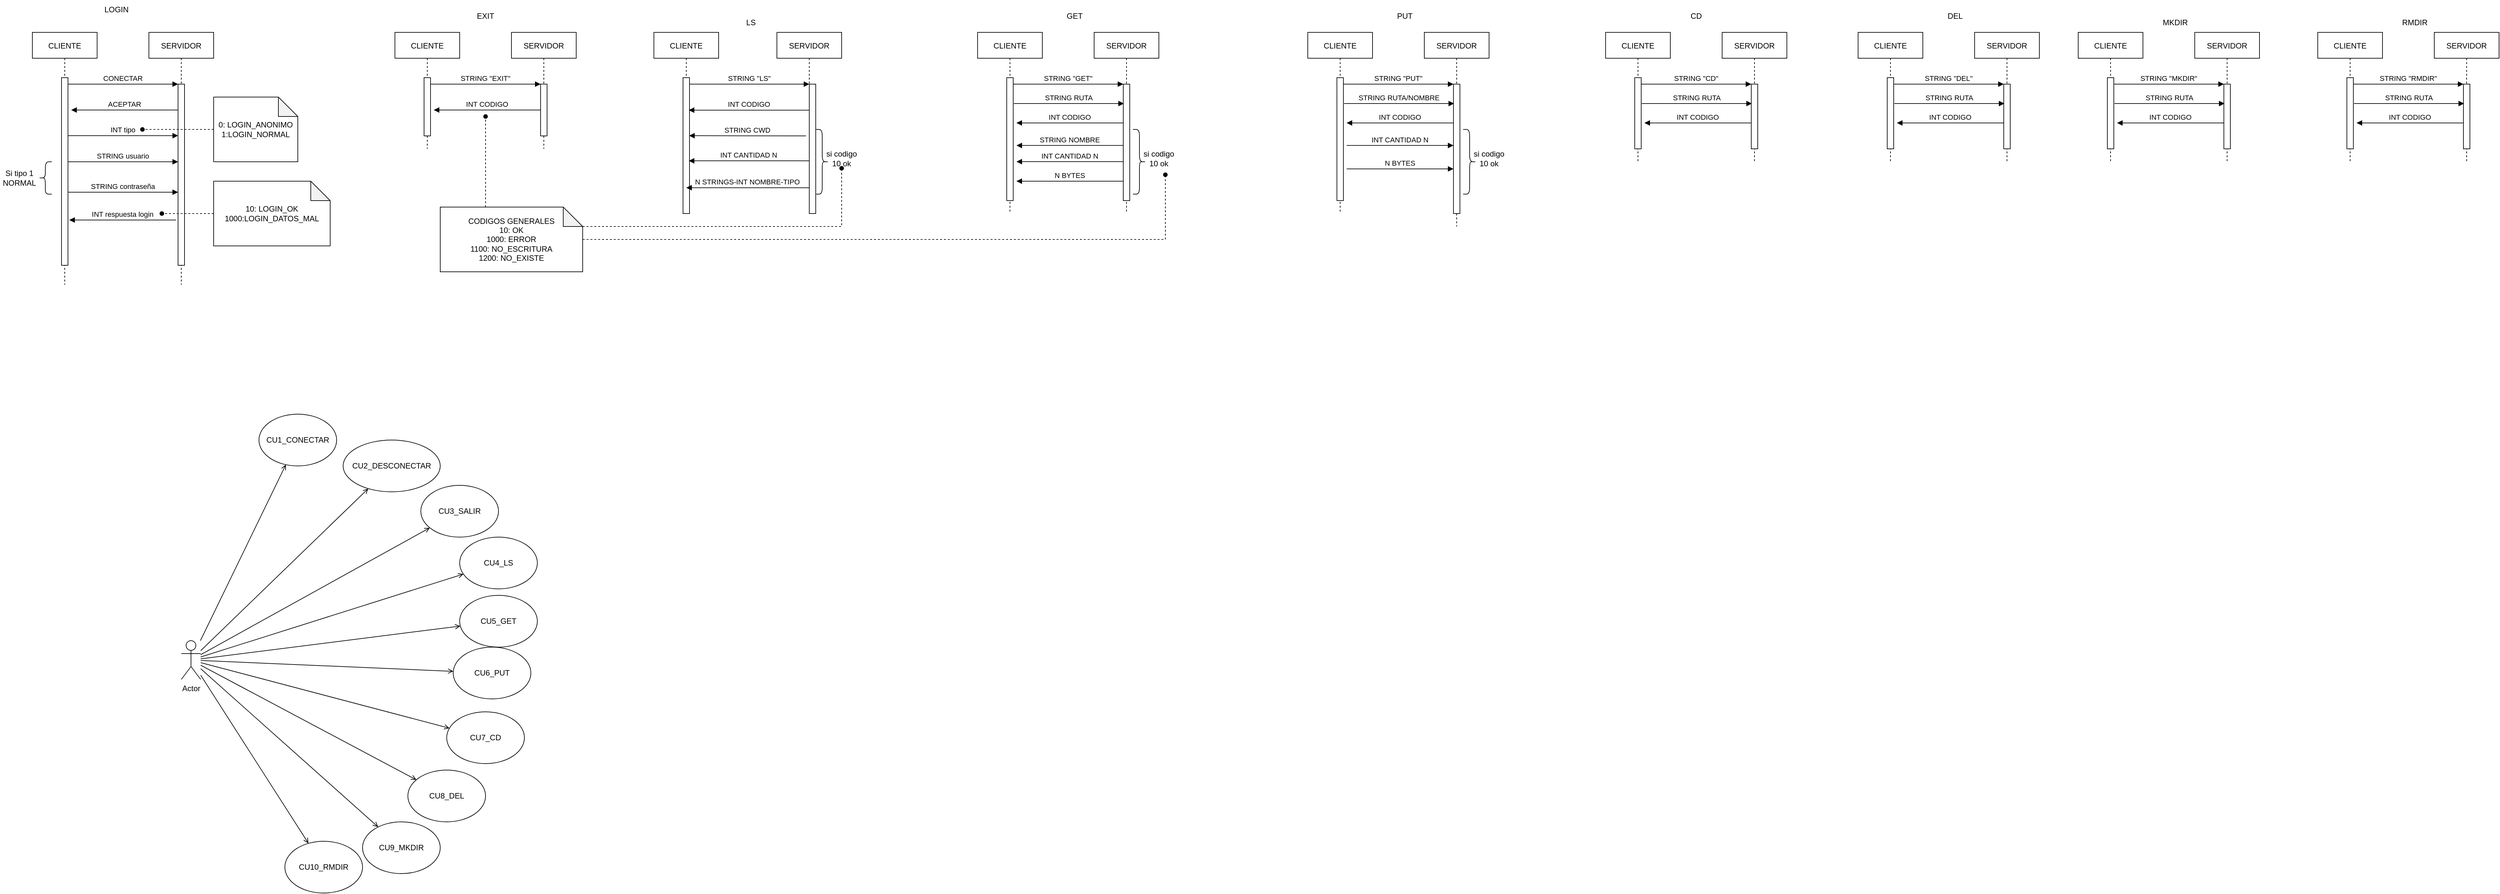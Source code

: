 <mxfile version="20.6.2" type="device"><diagram id="siGR09fUICwrw4aRAdyt" name="Página-1"><mxGraphModel dx="948" dy="561" grid="1" gridSize="10" guides="1" tooltips="1" connect="1" arrows="1" fold="1" page="1" pageScale="1" pageWidth="10000" pageHeight="10000" math="0" shadow="0"><root><mxCell id="0"/><mxCell id="1" parent="0"/><mxCell id="G65K9xq3bO0bzET8S1sZ-1" value="LS" style="text;html=1;strokeColor=none;fillColor=none;align=center;verticalAlign=middle;whiteSpace=wrap;rounded=0;" vertex="1" parent="1"><mxGeometry x="1140" y="50" width="60" height="30" as="geometry"/></mxCell><mxCell id="G65K9xq3bO0bzET8S1sZ-2" value="GET" style="text;html=1;strokeColor=none;fillColor=none;align=center;verticalAlign=middle;whiteSpace=wrap;rounded=0;" vertex="1" parent="1"><mxGeometry x="1640" y="40" width="60" height="30" as="geometry"/></mxCell><mxCell id="G65K9xq3bO0bzET8S1sZ-3" value="PUT" style="text;html=1;strokeColor=none;fillColor=none;align=center;verticalAlign=middle;whiteSpace=wrap;rounded=0;" vertex="1" parent="1"><mxGeometry x="2150" y="40" width="60" height="30" as="geometry"/></mxCell><mxCell id="G65K9xq3bO0bzET8S1sZ-4" value="CD" style="text;html=1;strokeColor=none;fillColor=none;align=center;verticalAlign=middle;whiteSpace=wrap;rounded=0;" vertex="1" parent="1"><mxGeometry x="2600" y="40" width="60" height="30" as="geometry"/></mxCell><mxCell id="G65K9xq3bO0bzET8S1sZ-5" value="DEL" style="text;html=1;strokeColor=none;fillColor=none;align=center;verticalAlign=middle;whiteSpace=wrap;rounded=0;" vertex="1" parent="1"><mxGeometry x="3000" y="40" width="60" height="30" as="geometry"/></mxCell><mxCell id="G65K9xq3bO0bzET8S1sZ-6" value="RMDIR" style="text;html=1;strokeColor=none;fillColor=none;align=center;verticalAlign=middle;whiteSpace=wrap;rounded=0;" vertex="1" parent="1"><mxGeometry x="3710" y="50" width="60" height="30" as="geometry"/></mxCell><mxCell id="G65K9xq3bO0bzET8S1sZ-8" value="LOGIN" style="text;html=1;strokeColor=none;fillColor=none;align=center;verticalAlign=middle;whiteSpace=wrap;rounded=0;" vertex="1" parent="1"><mxGeometry x="160" y="30" width="60" height="30" as="geometry"/></mxCell><mxCell id="G65K9xq3bO0bzET8S1sZ-9" value="CLIENTE" style="shape=umlLifeline;perimeter=lifelinePerimeter;container=1;collapsible=0;recursiveResize=0;rounded=0;shadow=0;strokeWidth=1;" vertex="1" parent="1"><mxGeometry x="60" y="80" width="100" height="390" as="geometry"/></mxCell><mxCell id="G65K9xq3bO0bzET8S1sZ-10" value="" style="points=[];perimeter=orthogonalPerimeter;rounded=0;shadow=0;strokeWidth=1;" vertex="1" parent="G65K9xq3bO0bzET8S1sZ-9"><mxGeometry x="45" y="70" width="10" height="290" as="geometry"/></mxCell><mxCell id="G65K9xq3bO0bzET8S1sZ-22" value="" style="shape=curlyBracket;whiteSpace=wrap;html=1;rounded=1;labelPosition=left;verticalLabelPosition=middle;align=right;verticalAlign=middle;size=0.5;" vertex="1" parent="G65K9xq3bO0bzET8S1sZ-9"><mxGeometry x="10" y="200" width="20" height="50" as="geometry"/></mxCell><mxCell id="G65K9xq3bO0bzET8S1sZ-13" value="SERVIDOR" style="shape=umlLifeline;perimeter=lifelinePerimeter;container=1;collapsible=0;recursiveResize=0;rounded=0;shadow=0;strokeWidth=1;" vertex="1" parent="1"><mxGeometry x="240" y="80" width="100" height="390" as="geometry"/></mxCell><mxCell id="G65K9xq3bO0bzET8S1sZ-14" value="" style="points=[];perimeter=orthogonalPerimeter;rounded=0;shadow=0;strokeWidth=1;" vertex="1" parent="G65K9xq3bO0bzET8S1sZ-13"><mxGeometry x="45" y="80" width="10" height="280" as="geometry"/></mxCell><mxCell id="G65K9xq3bO0bzET8S1sZ-19" value="INT tipo" style="verticalAlign=bottom;endArrow=block;entryX=0;entryY=0;shadow=0;strokeWidth=1;" edge="1" parent="G65K9xq3bO0bzET8S1sZ-13"><mxGeometry relative="1" as="geometry"><mxPoint x="-125" y="159.68" as="sourcePoint"/><mxPoint x="45" y="159.68" as="targetPoint"/></mxGeometry></mxCell><mxCell id="G65K9xq3bO0bzET8S1sZ-16" value="CONECTAR" style="verticalAlign=bottom;endArrow=block;entryX=0;entryY=0;shadow=0;strokeWidth=1;" edge="1" parent="1" source="G65K9xq3bO0bzET8S1sZ-10" target="G65K9xq3bO0bzET8S1sZ-14"><mxGeometry relative="1" as="geometry"><mxPoint x="215" y="160" as="sourcePoint"/></mxGeometry></mxCell><mxCell id="G65K9xq3bO0bzET8S1sZ-17" value="ACEPTAR" style="verticalAlign=bottom;endArrow=block;entryX=1;entryY=0;shadow=0;strokeWidth=1;" edge="1" parent="1" source="G65K9xq3bO0bzET8S1sZ-14"><mxGeometry relative="1" as="geometry"><mxPoint x="180" y="200" as="sourcePoint"/><mxPoint x="120" y="200.0" as="targetPoint"/></mxGeometry></mxCell><mxCell id="G65K9xq3bO0bzET8S1sZ-20" value="STRING usuario" style="verticalAlign=bottom;endArrow=block;entryX=0;entryY=0;shadow=0;strokeWidth=1;" edge="1" parent="1"><mxGeometry relative="1" as="geometry"><mxPoint x="115" y="280.0" as="sourcePoint"/><mxPoint x="285" y="280.0" as="targetPoint"/></mxGeometry></mxCell><mxCell id="G65K9xq3bO0bzET8S1sZ-21" value="STRING contraseña" style="verticalAlign=bottom;endArrow=block;entryX=0;entryY=0;shadow=0;strokeWidth=1;" edge="1" parent="1"><mxGeometry relative="1" as="geometry"><mxPoint x="115" y="327.0" as="sourcePoint"/><mxPoint x="285" y="327.0" as="targetPoint"/></mxGeometry></mxCell><mxCell id="G65K9xq3bO0bzET8S1sZ-23" value="Si tipo 1 NORMAL" style="text;html=1;strokeColor=none;fillColor=none;align=center;verticalAlign=middle;whiteSpace=wrap;rounded=0;" vertex="1" parent="1"><mxGeometry x="10" y="290" width="60" height="30" as="geometry"/></mxCell><mxCell id="G65K9xq3bO0bzET8S1sZ-25" style="edgeStyle=orthogonalEdgeStyle;rounded=0;orthogonalLoop=1;jettySize=auto;html=1;dashed=1;endArrow=oval;endFill=1;" edge="1" parent="1" source="G65K9xq3bO0bzET8S1sZ-24"><mxGeometry relative="1" as="geometry"><mxPoint x="230" y="230" as="targetPoint"/></mxGeometry></mxCell><mxCell id="G65K9xq3bO0bzET8S1sZ-24" value="0: LOGIN_ANONIMO&lt;br&gt;1:LOGIN_NORMAL" style="shape=note;whiteSpace=wrap;html=1;backgroundOutline=1;darkOpacity=0.05;" vertex="1" parent="1"><mxGeometry x="340" y="180" width="130" height="100" as="geometry"/></mxCell><mxCell id="G65K9xq3bO0bzET8S1sZ-26" value="INT respuesta login" style="verticalAlign=bottom;endArrow=block;entryX=1;entryY=0;shadow=0;strokeWidth=1;" edge="1" parent="1"><mxGeometry relative="1" as="geometry"><mxPoint x="282" y="370.0" as="sourcePoint"/><mxPoint x="117" y="370.0" as="targetPoint"/></mxGeometry></mxCell><mxCell id="G65K9xq3bO0bzET8S1sZ-27" style="edgeStyle=orthogonalEdgeStyle;rounded=0;orthogonalLoop=1;jettySize=auto;html=1;dashed=1;endArrow=oval;endFill=1;" edge="1" parent="1" source="G65K9xq3bO0bzET8S1sZ-28"><mxGeometry relative="1" as="geometry"><mxPoint x="260" y="360" as="targetPoint"/><Array as="points"><mxPoint x="260" y="360"/><mxPoint x="260" y="360"/></Array></mxGeometry></mxCell><mxCell id="G65K9xq3bO0bzET8S1sZ-28" value="10: LOGIN_OK&lt;br&gt;1000:LOGIN_DATOS_MAL&lt;br&gt;" style="shape=note;whiteSpace=wrap;html=1;backgroundOutline=1;darkOpacity=0.05;" vertex="1" parent="1"><mxGeometry x="340" y="310" width="180" height="100" as="geometry"/></mxCell><mxCell id="G65K9xq3bO0bzET8S1sZ-29" value="EXIT" style="text;html=1;strokeColor=none;fillColor=none;align=center;verticalAlign=middle;whiteSpace=wrap;rounded=0;" vertex="1" parent="1"><mxGeometry x="730" y="40" width="60" height="30" as="geometry"/></mxCell><mxCell id="G65K9xq3bO0bzET8S1sZ-30" value="CLIENTE" style="shape=umlLifeline;perimeter=lifelinePerimeter;container=1;collapsible=0;recursiveResize=0;rounded=0;shadow=0;strokeWidth=1;" vertex="1" parent="1"><mxGeometry x="620" y="80" width="100" height="180" as="geometry"/></mxCell><mxCell id="G65K9xq3bO0bzET8S1sZ-31" value="" style="points=[];perimeter=orthogonalPerimeter;rounded=0;shadow=0;strokeWidth=1;" vertex="1" parent="G65K9xq3bO0bzET8S1sZ-30"><mxGeometry x="45" y="70" width="10" height="90" as="geometry"/></mxCell><mxCell id="G65K9xq3bO0bzET8S1sZ-33" value="SERVIDOR" style="shape=umlLifeline;perimeter=lifelinePerimeter;container=1;collapsible=0;recursiveResize=0;rounded=0;shadow=0;strokeWidth=1;" vertex="1" parent="1"><mxGeometry x="800" y="80" width="100" height="180" as="geometry"/></mxCell><mxCell id="G65K9xq3bO0bzET8S1sZ-34" value="" style="points=[];perimeter=orthogonalPerimeter;rounded=0;shadow=0;strokeWidth=1;" vertex="1" parent="G65K9xq3bO0bzET8S1sZ-33"><mxGeometry x="45" y="80" width="10" height="80" as="geometry"/></mxCell><mxCell id="G65K9xq3bO0bzET8S1sZ-36" value="STRING &quot;EXIT&quot;" style="verticalAlign=bottom;endArrow=block;entryX=0;entryY=0;shadow=0;strokeWidth=1;" edge="1" parent="1" source="G65K9xq3bO0bzET8S1sZ-31" target="G65K9xq3bO0bzET8S1sZ-34"><mxGeometry relative="1" as="geometry"><mxPoint x="775" y="160" as="sourcePoint"/></mxGeometry></mxCell><mxCell id="G65K9xq3bO0bzET8S1sZ-37" value="INT CODIGO" style="verticalAlign=bottom;endArrow=block;entryX=1;entryY=0;shadow=0;strokeWidth=1;" edge="1" parent="1" source="G65K9xq3bO0bzET8S1sZ-34"><mxGeometry relative="1" as="geometry"><mxPoint x="740" y="200" as="sourcePoint"/><mxPoint x="680" y="200" as="targetPoint"/></mxGeometry></mxCell><mxCell id="G65K9xq3bO0bzET8S1sZ-46" value="CLIENTE" style="shape=umlLifeline;perimeter=lifelinePerimeter;container=1;collapsible=0;recursiveResize=0;rounded=0;shadow=0;strokeWidth=1;" vertex="1" parent="1"><mxGeometry x="1020" y="80" width="100" height="280" as="geometry"/></mxCell><mxCell id="G65K9xq3bO0bzET8S1sZ-47" value="" style="points=[];perimeter=orthogonalPerimeter;rounded=0;shadow=0;strokeWidth=1;" vertex="1" parent="G65K9xq3bO0bzET8S1sZ-46"><mxGeometry x="45" y="70" width="10" height="210" as="geometry"/></mxCell><mxCell id="G65K9xq3bO0bzET8S1sZ-48" value="SERVIDOR" style="shape=umlLifeline;perimeter=lifelinePerimeter;container=1;collapsible=0;recursiveResize=0;rounded=0;shadow=0;strokeWidth=1;" vertex="1" parent="1"><mxGeometry x="1210" y="80" width="100" height="280" as="geometry"/></mxCell><mxCell id="G65K9xq3bO0bzET8S1sZ-49" value="" style="points=[];perimeter=orthogonalPerimeter;rounded=0;shadow=0;strokeWidth=1;" vertex="1" parent="G65K9xq3bO0bzET8S1sZ-48"><mxGeometry x="50" y="80" width="10" height="200" as="geometry"/></mxCell><mxCell id="G65K9xq3bO0bzET8S1sZ-57" value="" style="shape=curlyBracket;whiteSpace=wrap;html=1;rounded=1;flipH=1;labelPosition=right;verticalLabelPosition=middle;align=left;verticalAlign=middle;" vertex="1" parent="G65K9xq3bO0bzET8S1sZ-48"><mxGeometry x="60" y="150" width="20" height="100" as="geometry"/></mxCell><mxCell id="G65K9xq3bO0bzET8S1sZ-59" value="STRING CWD" style="verticalAlign=bottom;endArrow=block;entryX=0.943;entryY=0.427;shadow=0;strokeWidth=1;entryDx=0;entryDy=0;entryPerimeter=0;" edge="1" parent="G65K9xq3bO0bzET8S1sZ-48" target="G65K9xq3bO0bzET8S1sZ-47"><mxGeometry relative="1" as="geometry"><mxPoint x="45" y="160" as="sourcePoint"/><mxPoint x="-120" y="160" as="targetPoint"/></mxGeometry></mxCell><mxCell id="G65K9xq3bO0bzET8S1sZ-50" value="STRING &quot;LS&quot;" style="verticalAlign=bottom;endArrow=block;entryX=0;entryY=0;shadow=0;strokeWidth=1;" edge="1" parent="1" source="G65K9xq3bO0bzET8S1sZ-47" target="G65K9xq3bO0bzET8S1sZ-49"><mxGeometry relative="1" as="geometry"><mxPoint x="1175" y="160" as="sourcePoint"/></mxGeometry></mxCell><mxCell id="G65K9xq3bO0bzET8S1sZ-51" value="INT CODIGO" style="verticalAlign=bottom;endArrow=block;entryX=0.886;entryY=0.239;shadow=0;strokeWidth=1;entryDx=0;entryDy=0;entryPerimeter=0;" edge="1" parent="1" source="G65K9xq3bO0bzET8S1sZ-49" target="G65K9xq3bO0bzET8S1sZ-47"><mxGeometry relative="1" as="geometry"><mxPoint x="1140" y="200" as="sourcePoint"/><mxPoint x="1080" y="200" as="targetPoint"/></mxGeometry></mxCell><mxCell id="G65K9xq3bO0bzET8S1sZ-53" value="CODIGOS GENERALES&lt;br&gt;10: OK&lt;br&gt;1000: ERROR&lt;br&gt;1100: NO_ESCRITURA&lt;br&gt;1200: NO_EXISTE" style="shape=note;whiteSpace=wrap;html=1;backgroundOutline=1;darkOpacity=0.05;" vertex="1" parent="1"><mxGeometry x="690" y="350" width="220" height="100" as="geometry"/></mxCell><mxCell id="G65K9xq3bO0bzET8S1sZ-54" style="edgeStyle=orthogonalEdgeStyle;rounded=0;orthogonalLoop=1;jettySize=auto;html=1;dashed=1;endArrow=oval;endFill=1;" edge="1" parent="1" source="G65K9xq3bO0bzET8S1sZ-53"><mxGeometry relative="1" as="geometry"><mxPoint x="760" y="210" as="targetPoint"/><mxPoint x="350.0" y="370.043" as="sourcePoint"/><Array as="points"><mxPoint x="760" y="330"/><mxPoint x="760" y="330"/></Array></mxGeometry></mxCell><mxCell id="G65K9xq3bO0bzET8S1sZ-55" value="INT CANTIDAD N" style="verticalAlign=bottom;endArrow=block;entryX=0.886;entryY=0.612;shadow=0;strokeWidth=1;entryDx=0;entryDy=0;entryPerimeter=0;" edge="1" parent="1" source="G65K9xq3bO0bzET8S1sZ-48" target="G65K9xq3bO0bzET8S1sZ-47"><mxGeometry relative="1" as="geometry"><mxPoint x="1245" y="280" as="sourcePoint"/><mxPoint x="1080" y="280" as="targetPoint"/></mxGeometry></mxCell><mxCell id="G65K9xq3bO0bzET8S1sZ-58" value="si codigo 10 ok" style="text;html=1;strokeColor=none;fillColor=none;align=center;verticalAlign=middle;whiteSpace=wrap;rounded=0;" vertex="1" parent="1"><mxGeometry x="1280" y="260" width="60" height="30" as="geometry"/></mxCell><mxCell id="G65K9xq3bO0bzET8S1sZ-56" value="N STRINGS-INT NOMBRE-TIPO" style="verticalAlign=bottom;endArrow=block;entryX=0.5;entryY=0.81;shadow=0;strokeWidth=1;entryDx=0;entryDy=0;entryPerimeter=0;" edge="1" parent="1" source="G65K9xq3bO0bzET8S1sZ-48" target="G65K9xq3bO0bzET8S1sZ-47"><mxGeometry relative="1" as="geometry"><mxPoint x="1245" y="320" as="sourcePoint"/><mxPoint x="1080" y="320" as="targetPoint"/></mxGeometry></mxCell><mxCell id="G65K9xq3bO0bzET8S1sZ-61" value="CLIENTE" style="shape=umlLifeline;perimeter=lifelinePerimeter;container=1;collapsible=0;recursiveResize=0;rounded=0;shadow=0;strokeWidth=1;" vertex="1" parent="1"><mxGeometry x="1520" y="80" width="100" height="280" as="geometry"/></mxCell><mxCell id="G65K9xq3bO0bzET8S1sZ-62" value="" style="points=[];perimeter=orthogonalPerimeter;rounded=0;shadow=0;strokeWidth=1;" vertex="1" parent="G65K9xq3bO0bzET8S1sZ-61"><mxGeometry x="45" y="70" width="10" height="190" as="geometry"/></mxCell><mxCell id="G65K9xq3bO0bzET8S1sZ-63" value="SERVIDOR" style="shape=umlLifeline;perimeter=lifelinePerimeter;container=1;collapsible=0;recursiveResize=0;rounded=0;shadow=0;strokeWidth=1;" vertex="1" parent="1"><mxGeometry x="1700" y="80" width="100" height="280" as="geometry"/></mxCell><mxCell id="G65K9xq3bO0bzET8S1sZ-64" value="" style="points=[];perimeter=orthogonalPerimeter;rounded=0;shadow=0;strokeWidth=1;" vertex="1" parent="G65K9xq3bO0bzET8S1sZ-63"><mxGeometry x="45" y="80" width="10" height="180" as="geometry"/></mxCell><mxCell id="G65K9xq3bO0bzET8S1sZ-65" value="" style="shape=curlyBracket;whiteSpace=wrap;html=1;rounded=1;flipH=1;labelPosition=right;verticalLabelPosition=middle;align=left;verticalAlign=middle;" vertex="1" parent="G65K9xq3bO0bzET8S1sZ-63"><mxGeometry x="60" y="150" width="20" height="100" as="geometry"/></mxCell><mxCell id="G65K9xq3bO0bzET8S1sZ-68" value="INT CODIGO" style="verticalAlign=bottom;endArrow=block;entryX=1;entryY=0;shadow=0;strokeWidth=1;" edge="1" parent="G65K9xq3bO0bzET8S1sZ-63"><mxGeometry relative="1" as="geometry"><mxPoint x="45" y="140" as="sourcePoint"/><mxPoint x="-120" y="140" as="targetPoint"/></mxGeometry></mxCell><mxCell id="G65K9xq3bO0bzET8S1sZ-67" value="STRING &quot;GET&quot;" style="verticalAlign=bottom;endArrow=block;entryX=0;entryY=0;shadow=0;strokeWidth=1;" edge="1" parent="1" source="G65K9xq3bO0bzET8S1sZ-62" target="G65K9xq3bO0bzET8S1sZ-64"><mxGeometry relative="1" as="geometry"><mxPoint x="1675" y="160" as="sourcePoint"/></mxGeometry></mxCell><mxCell id="G65K9xq3bO0bzET8S1sZ-70" value="N BYTES" style="verticalAlign=bottom;endArrow=block;entryX=1;entryY=0;shadow=0;strokeWidth=1;" edge="1" parent="1"><mxGeometry relative="1" as="geometry"><mxPoint x="1745" y="310" as="sourcePoint"/><mxPoint x="1580" y="310" as="targetPoint"/></mxGeometry></mxCell><mxCell id="G65K9xq3bO0bzET8S1sZ-71" value="STRING RUTA" style="verticalAlign=bottom;endArrow=block;entryX=0;entryY=0;shadow=0;strokeWidth=1;" edge="1" parent="1"><mxGeometry relative="1" as="geometry"><mxPoint x="1576" y="190.0" as="sourcePoint"/><mxPoint x="1746" y="190.0" as="targetPoint"/></mxGeometry></mxCell><mxCell id="G65K9xq3bO0bzET8S1sZ-69" value="INT CANTIDAD N" style="verticalAlign=bottom;endArrow=block;entryX=1;entryY=0;shadow=0;strokeWidth=1;" edge="1" parent="1"><mxGeometry relative="1" as="geometry"><mxPoint x="1745" y="279.76" as="sourcePoint"/><mxPoint x="1580" y="279.76" as="targetPoint"/></mxGeometry></mxCell><mxCell id="G65K9xq3bO0bzET8S1sZ-72" value="STRING NOMBRE" style="verticalAlign=bottom;endArrow=block;entryX=1;entryY=0;shadow=0;strokeWidth=1;" edge="1" parent="1"><mxGeometry relative="1" as="geometry"><mxPoint x="1745" y="254.76" as="sourcePoint"/><mxPoint x="1580" y="254.76" as="targetPoint"/></mxGeometry></mxCell><mxCell id="G65K9xq3bO0bzET8S1sZ-73" value="si codigo 10 ok" style="text;html=1;strokeColor=none;fillColor=none;align=center;verticalAlign=middle;whiteSpace=wrap;rounded=0;" vertex="1" parent="1"><mxGeometry x="1770" y="260" width="60" height="30" as="geometry"/></mxCell><mxCell id="G65K9xq3bO0bzET8S1sZ-74" value="CLIENTE" style="shape=umlLifeline;perimeter=lifelinePerimeter;container=1;collapsible=0;recursiveResize=0;rounded=0;shadow=0;strokeWidth=1;" vertex="1" parent="1"><mxGeometry x="2030" y="80" width="100" height="280" as="geometry"/></mxCell><mxCell id="G65K9xq3bO0bzET8S1sZ-75" value="" style="points=[];perimeter=orthogonalPerimeter;rounded=0;shadow=0;strokeWidth=1;" vertex="1" parent="G65K9xq3bO0bzET8S1sZ-74"><mxGeometry x="45" y="70" width="10" height="190" as="geometry"/></mxCell><mxCell id="G65K9xq3bO0bzET8S1sZ-76" value="SERVIDOR" style="shape=umlLifeline;perimeter=lifelinePerimeter;container=1;collapsible=0;recursiveResize=0;rounded=0;shadow=0;strokeWidth=1;" vertex="1" parent="1"><mxGeometry x="2210" y="80" width="100" height="300" as="geometry"/></mxCell><mxCell id="G65K9xq3bO0bzET8S1sZ-77" value="" style="points=[];perimeter=orthogonalPerimeter;rounded=0;shadow=0;strokeWidth=1;" vertex="1" parent="G65K9xq3bO0bzET8S1sZ-76"><mxGeometry x="45" y="80" width="10" height="200" as="geometry"/></mxCell><mxCell id="G65K9xq3bO0bzET8S1sZ-78" value="" style="shape=curlyBracket;whiteSpace=wrap;html=1;rounded=1;flipH=1;labelPosition=right;verticalLabelPosition=middle;align=left;verticalAlign=middle;" vertex="1" parent="G65K9xq3bO0bzET8S1sZ-76"><mxGeometry x="60" y="150" width="20" height="100" as="geometry"/></mxCell><mxCell id="G65K9xq3bO0bzET8S1sZ-79" value="INT CODIGO" style="verticalAlign=bottom;endArrow=block;entryX=1;entryY=0;shadow=0;strokeWidth=1;" edge="1" parent="G65K9xq3bO0bzET8S1sZ-76"><mxGeometry relative="1" as="geometry"><mxPoint x="45" y="140" as="sourcePoint"/><mxPoint x="-120" y="140" as="targetPoint"/></mxGeometry></mxCell><mxCell id="G65K9xq3bO0bzET8S1sZ-80" value="STRING &quot;PUT&quot;" style="verticalAlign=bottom;endArrow=block;entryX=0;entryY=0;shadow=0;strokeWidth=1;" edge="1" parent="1" source="G65K9xq3bO0bzET8S1sZ-75" target="G65K9xq3bO0bzET8S1sZ-77"><mxGeometry relative="1" as="geometry"><mxPoint x="2185" y="160" as="sourcePoint"/></mxGeometry></mxCell><mxCell id="G65K9xq3bO0bzET8S1sZ-81" value="N BYTES" style="verticalAlign=bottom;endArrow=none;entryX=1;entryY=0;shadow=0;strokeWidth=1;endFill=0;startArrow=block;startFill=1;" edge="1" parent="1"><mxGeometry relative="1" as="geometry"><mxPoint x="2255" y="291" as="sourcePoint"/><mxPoint x="2090" y="291" as="targetPoint"/></mxGeometry></mxCell><mxCell id="G65K9xq3bO0bzET8S1sZ-82" value="STRING RUTA/NOMBRE" style="verticalAlign=bottom;endArrow=block;entryX=0;entryY=0;shadow=0;strokeWidth=1;" edge="1" parent="1"><mxGeometry relative="1" as="geometry"><mxPoint x="2086" y="190.0" as="sourcePoint"/><mxPoint x="2256" y="190.0" as="targetPoint"/></mxGeometry></mxCell><mxCell id="G65K9xq3bO0bzET8S1sZ-83" value="INT CANTIDAD N" style="verticalAlign=bottom;endArrow=none;entryX=1;entryY=0;shadow=0;strokeWidth=1;startArrow=block;startFill=1;endFill=0;" edge="1" parent="1"><mxGeometry relative="1" as="geometry"><mxPoint x="2255" y="254.76" as="sourcePoint"/><mxPoint x="2090" y="254.76" as="targetPoint"/></mxGeometry></mxCell><mxCell id="G65K9xq3bO0bzET8S1sZ-85" value="si codigo 10 ok" style="text;html=1;strokeColor=none;fillColor=none;align=center;verticalAlign=middle;whiteSpace=wrap;rounded=0;" vertex="1" parent="1"><mxGeometry x="2280" y="260" width="60" height="30" as="geometry"/></mxCell><mxCell id="G65K9xq3bO0bzET8S1sZ-86" value="CLIENTE" style="shape=umlLifeline;perimeter=lifelinePerimeter;container=1;collapsible=0;recursiveResize=0;rounded=0;shadow=0;strokeWidth=1;" vertex="1" parent="1"><mxGeometry x="2490" y="80" width="100" height="200" as="geometry"/></mxCell><mxCell id="G65K9xq3bO0bzET8S1sZ-87" value="" style="points=[];perimeter=orthogonalPerimeter;rounded=0;shadow=0;strokeWidth=1;" vertex="1" parent="G65K9xq3bO0bzET8S1sZ-86"><mxGeometry x="45" y="70" width="10" height="110" as="geometry"/></mxCell><mxCell id="G65K9xq3bO0bzET8S1sZ-88" value="SERVIDOR" style="shape=umlLifeline;perimeter=lifelinePerimeter;container=1;collapsible=0;recursiveResize=0;rounded=0;shadow=0;strokeWidth=1;" vertex="1" parent="1"><mxGeometry x="2670" y="80" width="100" height="200" as="geometry"/></mxCell><mxCell id="G65K9xq3bO0bzET8S1sZ-89" value="" style="points=[];perimeter=orthogonalPerimeter;rounded=0;shadow=0;strokeWidth=1;" vertex="1" parent="G65K9xq3bO0bzET8S1sZ-88"><mxGeometry x="45" y="80" width="10" height="100" as="geometry"/></mxCell><mxCell id="G65K9xq3bO0bzET8S1sZ-91" value="INT CODIGO" style="verticalAlign=bottom;endArrow=block;entryX=1;entryY=0;shadow=0;strokeWidth=1;" edge="1" parent="G65K9xq3bO0bzET8S1sZ-88"><mxGeometry relative="1" as="geometry"><mxPoint x="45" y="140" as="sourcePoint"/><mxPoint x="-120" y="140" as="targetPoint"/></mxGeometry></mxCell><mxCell id="G65K9xq3bO0bzET8S1sZ-92" value="STRING &quot;CD&quot;" style="verticalAlign=bottom;endArrow=block;entryX=0;entryY=0;shadow=0;strokeWidth=1;" edge="1" parent="1" source="G65K9xq3bO0bzET8S1sZ-87" target="G65K9xq3bO0bzET8S1sZ-89"><mxGeometry relative="1" as="geometry"><mxPoint x="2645" y="160" as="sourcePoint"/></mxGeometry></mxCell><mxCell id="G65K9xq3bO0bzET8S1sZ-94" value="STRING RUTA" style="verticalAlign=bottom;endArrow=block;entryX=0;entryY=0;shadow=0;strokeWidth=1;" edge="1" parent="1"><mxGeometry relative="1" as="geometry"><mxPoint x="2546" y="190.0" as="sourcePoint"/><mxPoint x="2716" y="190.0" as="targetPoint"/></mxGeometry></mxCell><mxCell id="G65K9xq3bO0bzET8S1sZ-96" value="CLIENTE" style="shape=umlLifeline;perimeter=lifelinePerimeter;container=1;collapsible=0;recursiveResize=0;rounded=0;shadow=0;strokeWidth=1;" vertex="1" parent="1"><mxGeometry x="2880" y="80" width="100" height="200" as="geometry"/></mxCell><mxCell id="G65K9xq3bO0bzET8S1sZ-97" value="" style="points=[];perimeter=orthogonalPerimeter;rounded=0;shadow=0;strokeWidth=1;" vertex="1" parent="G65K9xq3bO0bzET8S1sZ-96"><mxGeometry x="45" y="70" width="10" height="110" as="geometry"/></mxCell><mxCell id="G65K9xq3bO0bzET8S1sZ-98" value="SERVIDOR" style="shape=umlLifeline;perimeter=lifelinePerimeter;container=1;collapsible=0;recursiveResize=0;rounded=0;shadow=0;strokeWidth=1;" vertex="1" parent="1"><mxGeometry x="3060" y="80" width="100" height="200" as="geometry"/></mxCell><mxCell id="G65K9xq3bO0bzET8S1sZ-99" value="" style="points=[];perimeter=orthogonalPerimeter;rounded=0;shadow=0;strokeWidth=1;" vertex="1" parent="G65K9xq3bO0bzET8S1sZ-98"><mxGeometry x="45" y="80" width="10" height="100" as="geometry"/></mxCell><mxCell id="G65K9xq3bO0bzET8S1sZ-100" value="INT CODIGO" style="verticalAlign=bottom;endArrow=block;entryX=1;entryY=0;shadow=0;strokeWidth=1;" edge="1" parent="G65K9xq3bO0bzET8S1sZ-98"><mxGeometry relative="1" as="geometry"><mxPoint x="45" y="140" as="sourcePoint"/><mxPoint x="-120" y="140" as="targetPoint"/></mxGeometry></mxCell><mxCell id="G65K9xq3bO0bzET8S1sZ-101" value="STRING &quot;DEL&quot;" style="verticalAlign=bottom;endArrow=block;entryX=0;entryY=0;shadow=0;strokeWidth=1;" edge="1" parent="1" source="G65K9xq3bO0bzET8S1sZ-97" target="G65K9xq3bO0bzET8S1sZ-99"><mxGeometry relative="1" as="geometry"><mxPoint x="3035" y="160" as="sourcePoint"/></mxGeometry></mxCell><mxCell id="G65K9xq3bO0bzET8S1sZ-102" value="STRING RUTA" style="verticalAlign=bottom;endArrow=block;entryX=0;entryY=0;shadow=0;strokeWidth=1;" edge="1" parent="1"><mxGeometry relative="1" as="geometry"><mxPoint x="2936" y="190.0" as="sourcePoint"/><mxPoint x="3106" y="190.0" as="targetPoint"/></mxGeometry></mxCell><mxCell id="G65K9xq3bO0bzET8S1sZ-103" value="CLIENTE" style="shape=umlLifeline;perimeter=lifelinePerimeter;container=1;collapsible=0;recursiveResize=0;rounded=0;shadow=0;strokeWidth=1;" vertex="1" parent="1"><mxGeometry x="3590" y="80" width="100" height="200" as="geometry"/></mxCell><mxCell id="G65K9xq3bO0bzET8S1sZ-104" value="" style="points=[];perimeter=orthogonalPerimeter;rounded=0;shadow=0;strokeWidth=1;" vertex="1" parent="G65K9xq3bO0bzET8S1sZ-103"><mxGeometry x="45" y="70" width="10" height="110" as="geometry"/></mxCell><mxCell id="G65K9xq3bO0bzET8S1sZ-105" value="SERVIDOR" style="shape=umlLifeline;perimeter=lifelinePerimeter;container=1;collapsible=0;recursiveResize=0;rounded=0;shadow=0;strokeWidth=1;" vertex="1" parent="1"><mxGeometry x="3770" y="80" width="100" height="200" as="geometry"/></mxCell><mxCell id="G65K9xq3bO0bzET8S1sZ-106" value="" style="points=[];perimeter=orthogonalPerimeter;rounded=0;shadow=0;strokeWidth=1;" vertex="1" parent="G65K9xq3bO0bzET8S1sZ-105"><mxGeometry x="45" y="80" width="10" height="100" as="geometry"/></mxCell><mxCell id="G65K9xq3bO0bzET8S1sZ-107" value="INT CODIGO" style="verticalAlign=bottom;endArrow=block;entryX=1;entryY=0;shadow=0;strokeWidth=1;" edge="1" parent="G65K9xq3bO0bzET8S1sZ-105"><mxGeometry relative="1" as="geometry"><mxPoint x="45" y="140" as="sourcePoint"/><mxPoint x="-120" y="140" as="targetPoint"/></mxGeometry></mxCell><mxCell id="G65K9xq3bO0bzET8S1sZ-108" value="STRING &quot;RMDIR&quot;" style="verticalAlign=bottom;endArrow=block;entryX=0;entryY=0;shadow=0;strokeWidth=1;" edge="1" parent="1" source="G65K9xq3bO0bzET8S1sZ-104" target="G65K9xq3bO0bzET8S1sZ-106"><mxGeometry relative="1" as="geometry"><mxPoint x="3745" y="160" as="sourcePoint"/></mxGeometry></mxCell><mxCell id="G65K9xq3bO0bzET8S1sZ-109" value="STRING RUTA" style="verticalAlign=bottom;endArrow=block;entryX=0;entryY=0;shadow=0;strokeWidth=1;" edge="1" parent="1"><mxGeometry relative="1" as="geometry"><mxPoint x="3646" y="190.0" as="sourcePoint"/><mxPoint x="3816" y="190.0" as="targetPoint"/></mxGeometry></mxCell><mxCell id="G65K9xq3bO0bzET8S1sZ-110" value="MKDIR" style="text;html=1;strokeColor=none;fillColor=none;align=center;verticalAlign=middle;whiteSpace=wrap;rounded=0;" vertex="1" parent="1"><mxGeometry x="3340" y="50" width="60" height="30" as="geometry"/></mxCell><mxCell id="G65K9xq3bO0bzET8S1sZ-111" value="CLIENTE" style="shape=umlLifeline;perimeter=lifelinePerimeter;container=1;collapsible=0;recursiveResize=0;rounded=0;shadow=0;strokeWidth=1;" vertex="1" parent="1"><mxGeometry x="3220" y="80" width="100" height="200" as="geometry"/></mxCell><mxCell id="G65K9xq3bO0bzET8S1sZ-112" value="" style="points=[];perimeter=orthogonalPerimeter;rounded=0;shadow=0;strokeWidth=1;" vertex="1" parent="G65K9xq3bO0bzET8S1sZ-111"><mxGeometry x="45" y="70" width="10" height="110" as="geometry"/></mxCell><mxCell id="G65K9xq3bO0bzET8S1sZ-113" value="SERVIDOR" style="shape=umlLifeline;perimeter=lifelinePerimeter;container=1;collapsible=0;recursiveResize=0;rounded=0;shadow=0;strokeWidth=1;" vertex="1" parent="1"><mxGeometry x="3400" y="80" width="100" height="200" as="geometry"/></mxCell><mxCell id="G65K9xq3bO0bzET8S1sZ-114" value="" style="points=[];perimeter=orthogonalPerimeter;rounded=0;shadow=0;strokeWidth=1;" vertex="1" parent="G65K9xq3bO0bzET8S1sZ-113"><mxGeometry x="45" y="80" width="10" height="100" as="geometry"/></mxCell><mxCell id="G65K9xq3bO0bzET8S1sZ-115" value="INT CODIGO" style="verticalAlign=bottom;endArrow=block;entryX=1;entryY=0;shadow=0;strokeWidth=1;" edge="1" parent="G65K9xq3bO0bzET8S1sZ-113"><mxGeometry relative="1" as="geometry"><mxPoint x="45" y="140" as="sourcePoint"/><mxPoint x="-120" y="140" as="targetPoint"/></mxGeometry></mxCell><mxCell id="G65K9xq3bO0bzET8S1sZ-116" value="STRING &quot;MKDIR&quot;" style="verticalAlign=bottom;endArrow=block;entryX=0;entryY=0;shadow=0;strokeWidth=1;" edge="1" parent="1" source="G65K9xq3bO0bzET8S1sZ-112" target="G65K9xq3bO0bzET8S1sZ-114"><mxGeometry relative="1" as="geometry"><mxPoint x="3375" y="160" as="sourcePoint"/></mxGeometry></mxCell><mxCell id="G65K9xq3bO0bzET8S1sZ-117" value="STRING RUTA" style="verticalAlign=bottom;endArrow=block;entryX=0;entryY=0;shadow=0;strokeWidth=1;" edge="1" parent="1"><mxGeometry relative="1" as="geometry"><mxPoint x="3276" y="190.0" as="sourcePoint"/><mxPoint x="3446" y="190.0" as="targetPoint"/></mxGeometry></mxCell><mxCell id="G65K9xq3bO0bzET8S1sZ-118" style="edgeStyle=orthogonalEdgeStyle;rounded=0;orthogonalLoop=1;jettySize=auto;html=1;dashed=1;endArrow=oval;endFill=1;" edge="1" parent="1" source="G65K9xq3bO0bzET8S1sZ-53"><mxGeometry relative="1" as="geometry"><mxPoint x="1810" y="300" as="targetPoint"/><mxPoint x="770.0" y="360" as="sourcePoint"/><Array as="points"><mxPoint x="1810" y="400"/></Array></mxGeometry></mxCell><mxCell id="G65K9xq3bO0bzET8S1sZ-119" style="edgeStyle=orthogonalEdgeStyle;rounded=0;orthogonalLoop=1;jettySize=auto;html=1;dashed=1;endArrow=oval;endFill=1;entryX=0.5;entryY=1;entryDx=0;entryDy=0;" edge="1" parent="1" source="G65K9xq3bO0bzET8S1sZ-53" target="G65K9xq3bO0bzET8S1sZ-58"><mxGeometry relative="1" as="geometry"><mxPoint x="1820" y="310" as="targetPoint"/><mxPoint x="920" y="410" as="sourcePoint"/><Array as="points"><mxPoint x="1310" y="380"/></Array></mxGeometry></mxCell><mxCell id="G65K9xq3bO0bzET8S1sZ-123" style="edgeStyle=none;rounded=0;orthogonalLoop=1;jettySize=auto;html=1;startArrow=none;startFill=0;endArrow=open;endFill=0;" edge="1" parent="1" source="G65K9xq3bO0bzET8S1sZ-121" target="G65K9xq3bO0bzET8S1sZ-124"><mxGeometry relative="1" as="geometry"><mxPoint x="720" y="860" as="targetPoint"/></mxGeometry></mxCell><mxCell id="G65K9xq3bO0bzET8S1sZ-125" style="edgeStyle=none;rounded=0;orthogonalLoop=1;jettySize=auto;html=1;startArrow=none;startFill=0;endArrow=open;endFill=0;" edge="1" parent="1" source="G65K9xq3bO0bzET8S1sZ-121" target="G65K9xq3bO0bzET8S1sZ-126"><mxGeometry relative="1" as="geometry"><mxPoint x="690" y="870" as="targetPoint"/></mxGeometry></mxCell><mxCell id="G65K9xq3bO0bzET8S1sZ-127" style="edgeStyle=none;rounded=0;orthogonalLoop=1;jettySize=auto;html=1;startArrow=none;startFill=0;endArrow=open;endFill=0;" edge="1" parent="1" source="G65K9xq3bO0bzET8S1sZ-121" target="G65K9xq3bO0bzET8S1sZ-128"><mxGeometry relative="1" as="geometry"><mxPoint x="690" y="870" as="targetPoint"/></mxGeometry></mxCell><mxCell id="G65K9xq3bO0bzET8S1sZ-129" style="edgeStyle=none;rounded=0;orthogonalLoop=1;jettySize=auto;html=1;startArrow=none;startFill=0;endArrow=open;endFill=0;" edge="1" parent="1" source="G65K9xq3bO0bzET8S1sZ-121" target="G65K9xq3bO0bzET8S1sZ-130"><mxGeometry relative="1" as="geometry"><mxPoint x="690" y="960" as="targetPoint"/></mxGeometry></mxCell><mxCell id="G65K9xq3bO0bzET8S1sZ-131" style="edgeStyle=none;rounded=0;orthogonalLoop=1;jettySize=auto;html=1;startArrow=none;startFill=0;endArrow=open;endFill=0;" edge="1" parent="1" source="G65K9xq3bO0bzET8S1sZ-121" target="G65K9xq3bO0bzET8S1sZ-132"><mxGeometry relative="1" as="geometry"><mxPoint x="760" y="1010" as="targetPoint"/></mxGeometry></mxCell><mxCell id="G65K9xq3bO0bzET8S1sZ-133" style="edgeStyle=none;rounded=0;orthogonalLoop=1;jettySize=auto;html=1;startArrow=none;startFill=0;endArrow=open;endFill=0;" edge="1" parent="1" source="G65K9xq3bO0bzET8S1sZ-121" target="G65K9xq3bO0bzET8S1sZ-134"><mxGeometry relative="1" as="geometry"><mxPoint x="750" y="1080" as="targetPoint"/></mxGeometry></mxCell><mxCell id="G65K9xq3bO0bzET8S1sZ-135" style="edgeStyle=none;rounded=0;orthogonalLoop=1;jettySize=auto;html=1;startArrow=none;startFill=0;endArrow=open;endFill=0;" edge="1" parent="1" source="G65K9xq3bO0bzET8S1sZ-121" target="G65K9xq3bO0bzET8S1sZ-136"><mxGeometry relative="1" as="geometry"><mxPoint x="710" y="1180" as="targetPoint"/></mxGeometry></mxCell><mxCell id="G65K9xq3bO0bzET8S1sZ-137" style="edgeStyle=none;rounded=0;orthogonalLoop=1;jettySize=auto;html=1;startArrow=none;startFill=0;endArrow=open;endFill=0;" edge="1" parent="1" source="G65K9xq3bO0bzET8S1sZ-121" target="G65K9xq3bO0bzET8S1sZ-138"><mxGeometry relative="1" as="geometry"><mxPoint x="700" y="1260" as="targetPoint"/></mxGeometry></mxCell><mxCell id="G65K9xq3bO0bzET8S1sZ-139" style="edgeStyle=none;rounded=0;orthogonalLoop=1;jettySize=auto;html=1;startArrow=none;startFill=0;endArrow=open;endFill=0;" edge="1" parent="1" source="G65K9xq3bO0bzET8S1sZ-121" target="G65K9xq3bO0bzET8S1sZ-140"><mxGeometry relative="1" as="geometry"><mxPoint x="620" y="1320" as="targetPoint"/></mxGeometry></mxCell><mxCell id="G65K9xq3bO0bzET8S1sZ-141" style="edgeStyle=none;rounded=0;orthogonalLoop=1;jettySize=auto;html=1;startArrow=none;startFill=0;endArrow=open;endFill=0;" edge="1" parent="1" source="G65K9xq3bO0bzET8S1sZ-121" target="G65K9xq3bO0bzET8S1sZ-142"><mxGeometry relative="1" as="geometry"><mxPoint x="530" y="1350" as="targetPoint"/></mxGeometry></mxCell><mxCell id="G65K9xq3bO0bzET8S1sZ-121" value="Actor" style="shape=umlActor;verticalLabelPosition=bottom;verticalAlign=top;html=1;outlineConnect=0;" vertex="1" parent="1"><mxGeometry x="290" y="1020" width="30" height="60" as="geometry"/></mxCell><mxCell id="G65K9xq3bO0bzET8S1sZ-124" value="CU1_CONECTAR" style="ellipse;whiteSpace=wrap;html=1;" vertex="1" parent="1"><mxGeometry x="410" y="670" width="120" height="80" as="geometry"/></mxCell><mxCell id="G65K9xq3bO0bzET8S1sZ-126" value="CU2_DESCONECTAR" style="ellipse;whiteSpace=wrap;html=1;" vertex="1" parent="1"><mxGeometry x="540" y="710" width="150" height="80" as="geometry"/></mxCell><mxCell id="G65K9xq3bO0bzET8S1sZ-128" value="CU3_SALIR" style="ellipse;whiteSpace=wrap;html=1;" vertex="1" parent="1"><mxGeometry x="660" y="780" width="120" height="80" as="geometry"/></mxCell><mxCell id="G65K9xq3bO0bzET8S1sZ-130" value="CU4_LS" style="ellipse;whiteSpace=wrap;html=1;" vertex="1" parent="1"><mxGeometry x="720" y="860" width="120" height="80" as="geometry"/></mxCell><mxCell id="G65K9xq3bO0bzET8S1sZ-132" value="CU5_GET" style="ellipse;whiteSpace=wrap;html=1;" vertex="1" parent="1"><mxGeometry x="720" y="950" width="120" height="80" as="geometry"/></mxCell><mxCell id="G65K9xq3bO0bzET8S1sZ-134" value="CU6_PUT" style="ellipse;whiteSpace=wrap;html=1;" vertex="1" parent="1"><mxGeometry x="710" y="1030" width="120" height="80" as="geometry"/></mxCell><mxCell id="G65K9xq3bO0bzET8S1sZ-136" value="CU7_CD" style="ellipse;whiteSpace=wrap;html=1;" vertex="1" parent="1"><mxGeometry x="700" y="1130" width="120" height="80" as="geometry"/></mxCell><mxCell id="G65K9xq3bO0bzET8S1sZ-138" value="CU8_DEL" style="ellipse;whiteSpace=wrap;html=1;" vertex="1" parent="1"><mxGeometry x="640" y="1220" width="120" height="80" as="geometry"/></mxCell><mxCell id="G65K9xq3bO0bzET8S1sZ-140" value="CU9_MKDIR" style="ellipse;whiteSpace=wrap;html=1;" vertex="1" parent="1"><mxGeometry x="570" y="1300" width="120" height="80" as="geometry"/></mxCell><mxCell id="G65K9xq3bO0bzET8S1sZ-142" value="CU10_RMDIR" style="ellipse;whiteSpace=wrap;html=1;" vertex="1" parent="1"><mxGeometry x="450" y="1330" width="120" height="80" as="geometry"/></mxCell></root></mxGraphModel></diagram></mxfile>
